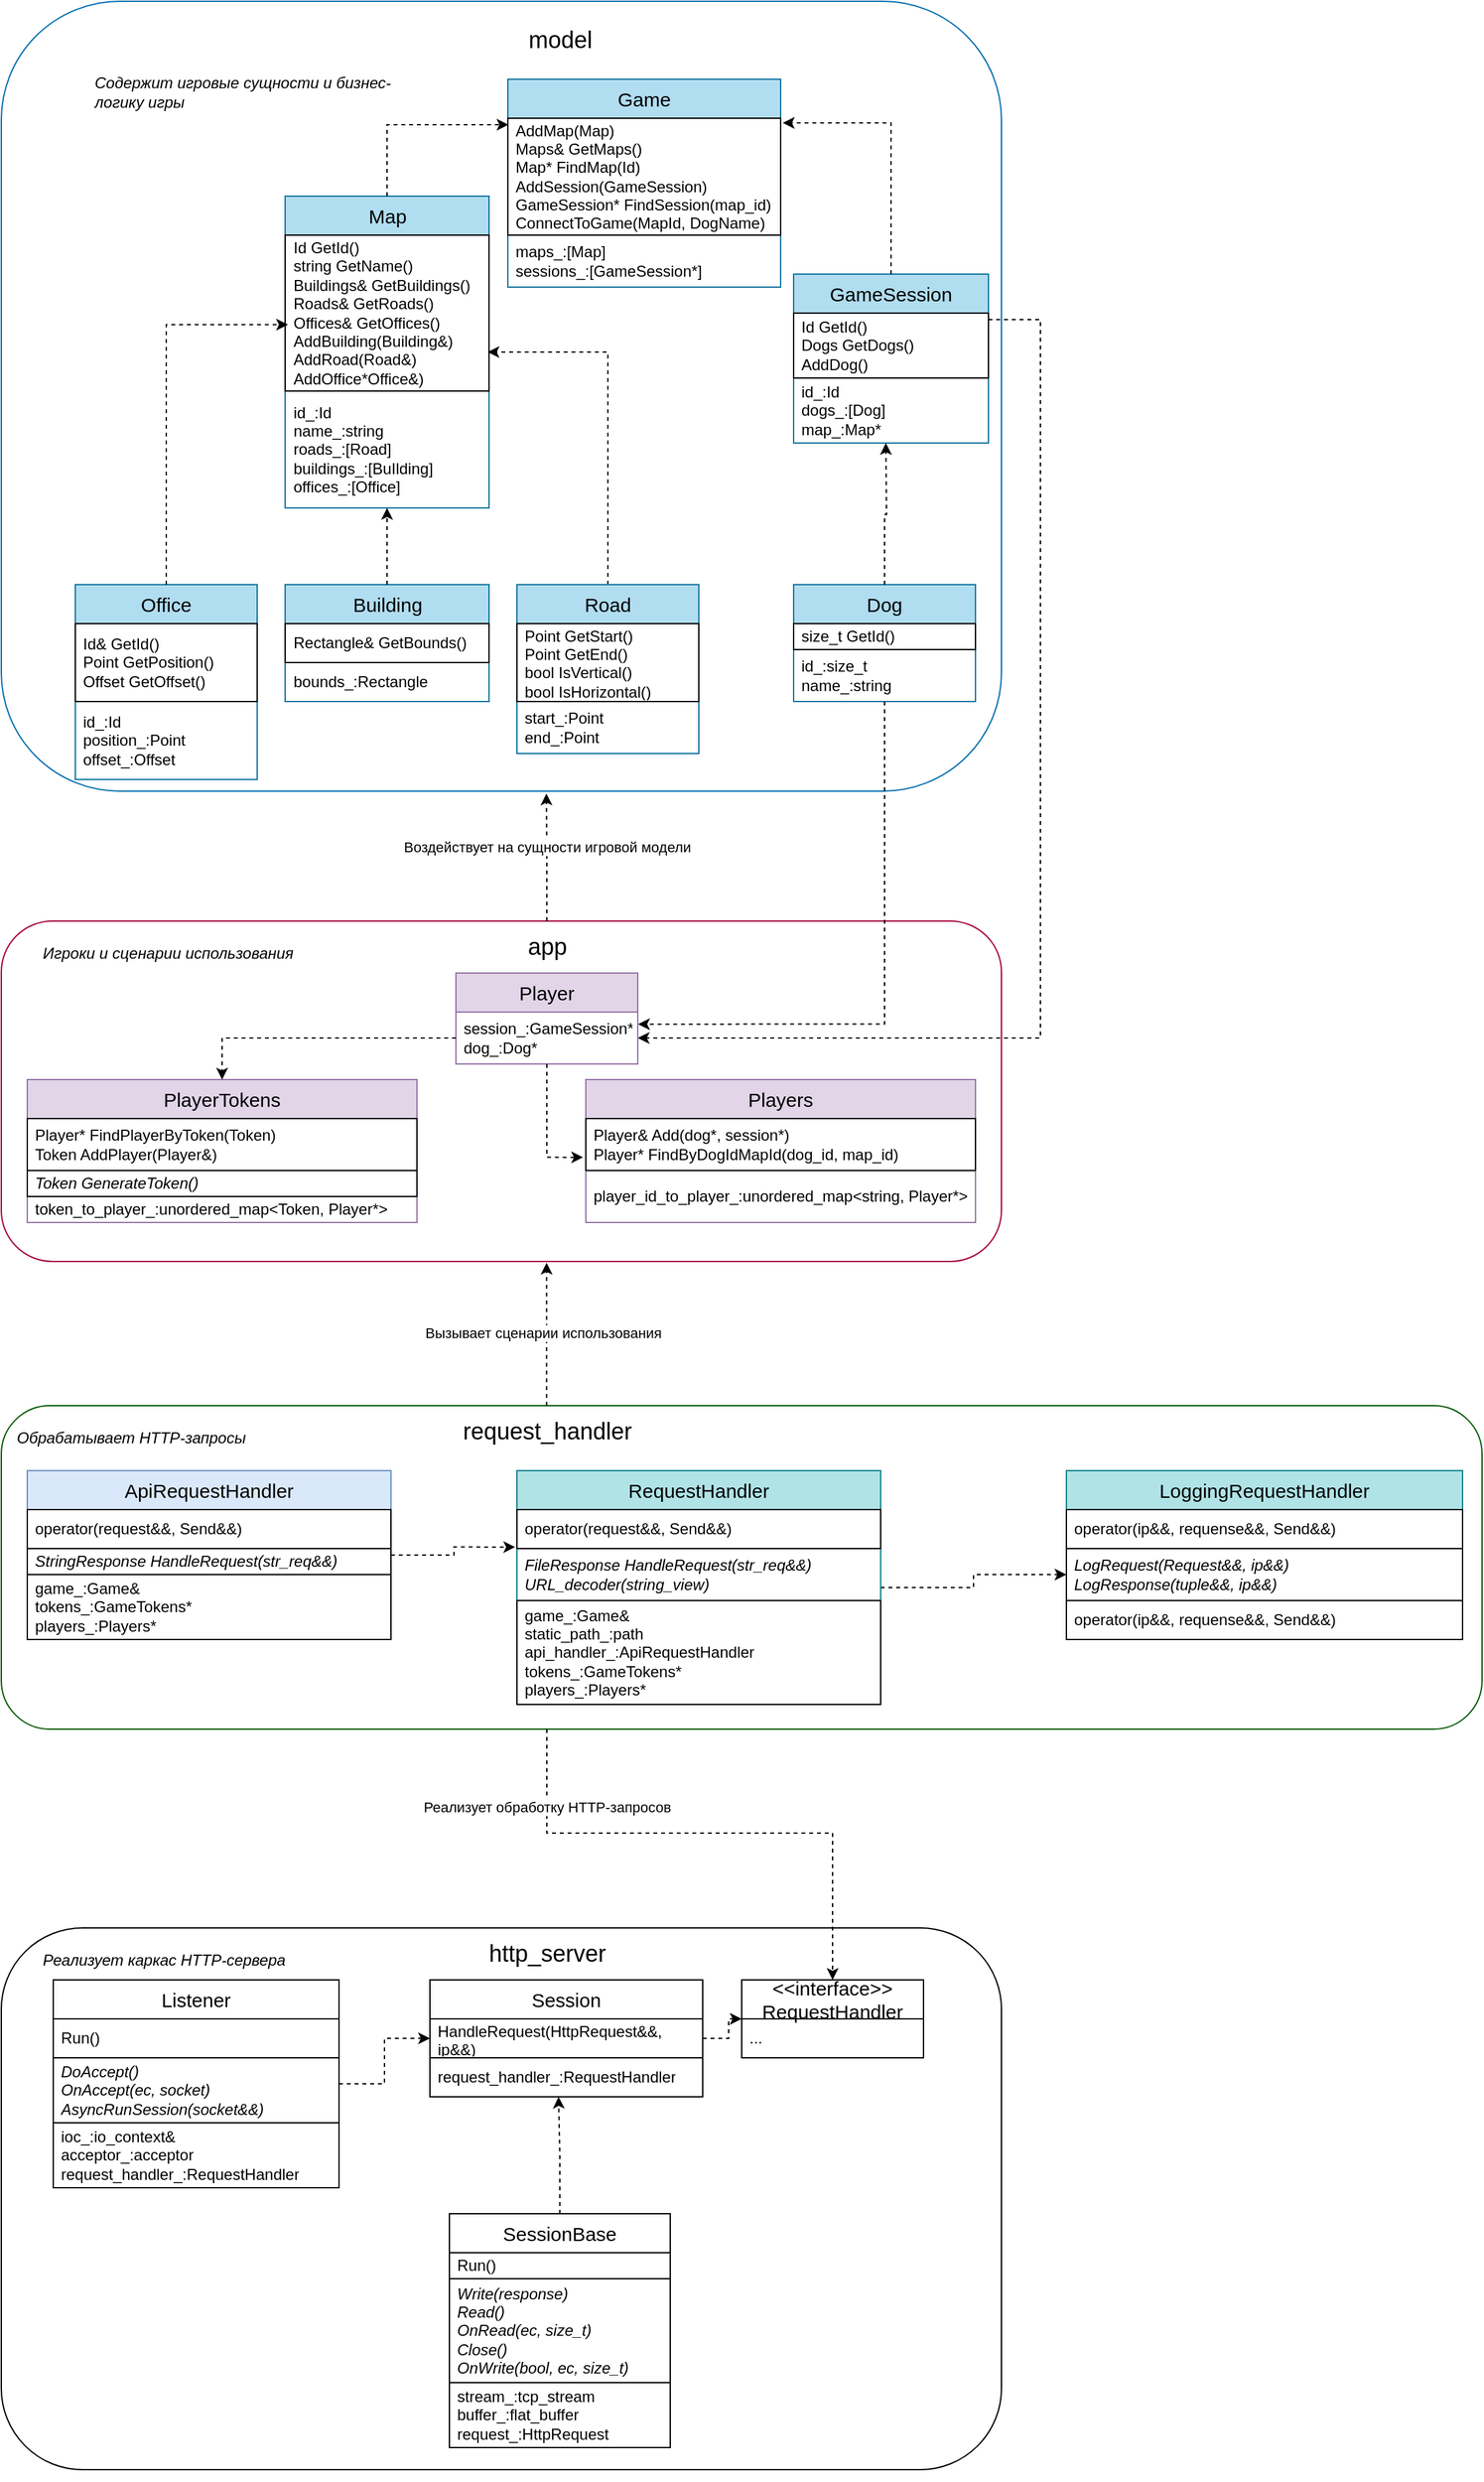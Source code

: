 <mxfile version="22.1.11" type="github">
  <diagram id="C5RBs43oDa-KdzZeNtuy" name="Page-1">
    <mxGraphModel dx="2213" dy="1899" grid="1" gridSize="10" guides="1" tooltips="1" connect="1" arrows="1" fold="1" page="1" pageScale="1" pageWidth="827" pageHeight="1169" math="0" shadow="0">
      <root>
        <mxCell id="WIyWlLk6GJQsqaUBKTNV-0" />
        <mxCell id="WIyWlLk6GJQsqaUBKTNV-1" parent="WIyWlLk6GJQsqaUBKTNV-0" />
        <mxCell id="-_XnjNIZJdmLHWLB3OJD-4" value="" style="rounded=1;whiteSpace=wrap;html=1;fillColor=none;fontColor=#ffffff;strokeColor=#A50040;" parent="WIyWlLk6GJQsqaUBKTNV-1" vertex="1">
          <mxGeometry x="-20" y="648" width="770" height="262" as="geometry" />
        </mxCell>
        <mxCell id="kK3XNEmJycX0j8ojbDVo-37" value="" style="rounded=1;whiteSpace=wrap;html=1;fillColor=none;fontColor=#ffffff;strokeColor=#006EAF;fillStyle=auto;" parent="WIyWlLk6GJQsqaUBKTNV-1" vertex="1">
          <mxGeometry x="-20" y="-60" width="770" height="608" as="geometry" />
        </mxCell>
        <mxCell id="kK3XNEmJycX0j8ojbDVo-18" value="&lt;font style=&quot;font-size: 15px;&quot;&gt;Game&lt;/font&gt;" style="swimlane;fontStyle=0;childLayout=stackLayout;horizontal=1;startSize=30;horizontalStack=0;resizeParent=1;resizeParentMax=0;resizeLast=0;collapsible=1;marginBottom=0;whiteSpace=wrap;html=1;fillColor=#b1ddf0;strokeColor=#10739e;" parent="WIyWlLk6GJQsqaUBKTNV-1" vertex="1">
          <mxGeometry x="370" width="210" height="160" as="geometry" />
        </mxCell>
        <mxCell id="kK3XNEmJycX0j8ojbDVo-19" value="AddMap(Map)&lt;br&gt;Maps&amp;amp; GetMaps()&lt;br&gt;Map* FindMap(Id)&lt;br&gt;AddSession(GameSession)&lt;br&gt;GameSession* FindSession(map_id)&lt;br&gt;ConnectToGame(MapId, DogName)" style="text;strokeColor=default;fillColor=none;align=left;verticalAlign=middle;spacingLeft=4;spacingRight=4;overflow=hidden;points=[[0,0.5],[1,0.5]];portConstraint=eastwest;rotatable=0;whiteSpace=wrap;html=1;shadow=0;" parent="kK3XNEmJycX0j8ojbDVo-18" vertex="1">
          <mxGeometry y="30" width="210" height="90" as="geometry" />
        </mxCell>
        <mxCell id="TLE_2MJ0uI7yjBn3FSsW-5" value="maps_:[Map]&lt;br&gt;&lt;span&gt;sessions_:[GameSession*]&lt;br&gt;&lt;/span&gt;" style="text;strokeColor=none;fillColor=none;align=left;verticalAlign=middle;spacingLeft=4;spacingRight=4;overflow=hidden;points=[[0,0.5],[1,0.5]];portConstraint=eastwest;rotatable=0;whiteSpace=wrap;html=1;fontStyle=0" parent="kK3XNEmJycX0j8ojbDVo-18" vertex="1">
          <mxGeometry y="120" width="210" height="40" as="geometry" />
        </mxCell>
        <mxCell id="kK3XNEmJycX0j8ojbDVo-25" value="&lt;font style=&quot;font-size: 15px;&quot;&gt;Map&lt;/font&gt;" style="swimlane;fontStyle=0;childLayout=stackLayout;horizontal=1;startSize=30;horizontalStack=0;resizeParent=1;resizeParentMax=0;resizeLast=0;collapsible=1;marginBottom=0;whiteSpace=wrap;html=1;fillColor=#b1ddf0;strokeColor=#10739e;" parent="WIyWlLk6GJQsqaUBKTNV-1" vertex="1">
          <mxGeometry x="198.5" y="90" width="157" height="240" as="geometry" />
        </mxCell>
        <mxCell id="kK3XNEmJycX0j8ojbDVo-26" value="Id GetId()&lt;br&gt;string GetName()&lt;br&gt;Buildings&amp;amp; GetBuildings()&lt;br&gt;Roads&amp;amp; GetRoads()&lt;br&gt;Offices&amp;amp; GetOffices()&lt;br&gt;AddBuilding(Building&amp;amp;)&lt;br&gt;AddRoad(Road&amp;amp;)&lt;br&gt;AddOffice*Office&amp;amp;)" style="text;strokeColor=default;fillColor=none;align=left;verticalAlign=middle;spacingLeft=4;spacingRight=4;overflow=hidden;points=[[0,0.5],[1,0.5]];portConstraint=eastwest;rotatable=0;whiteSpace=wrap;html=1;" parent="kK3XNEmJycX0j8ojbDVo-25" vertex="1">
          <mxGeometry y="30" width="157" height="120" as="geometry" />
        </mxCell>
        <mxCell id="TLE_2MJ0uI7yjBn3FSsW-6" value="id_:Id&lt;br&gt;name_:string&lt;br&gt;roads_:[Road]&lt;br&gt;buildings_:[BuIlding]&lt;br&gt;offices_:[Office]" style="text;strokeColor=none;fillColor=none;align=left;verticalAlign=middle;spacingLeft=4;spacingRight=4;overflow=hidden;points=[[0,0.5],[1,0.5]];portConstraint=eastwest;rotatable=0;whiteSpace=wrap;html=1;" parent="kK3XNEmJycX0j8ojbDVo-25" vertex="1">
          <mxGeometry y="150" width="157" height="90" as="geometry" />
        </mxCell>
        <mxCell id="zR_VMZLDNJ4zLKiuyaMJ-1" style="edgeStyle=orthogonalEdgeStyle;rounded=0;orthogonalLoop=1;jettySize=auto;html=1;dashed=1;" parent="WIyWlLk6GJQsqaUBKTNV-1" source="kK3XNEmJycX0j8ojbDVo-29" target="-_XnjNIZJdmLHWLB3OJD-3" edge="1">
          <mxGeometry relative="1" as="geometry">
            <Array as="points">
              <mxPoint x="780" y="185" />
              <mxPoint x="780" y="738" />
            </Array>
          </mxGeometry>
        </mxCell>
        <mxCell id="kK3XNEmJycX0j8ojbDVo-29" value="&lt;font style=&quot;font-size: 15px;&quot;&gt;GameSession&lt;/font&gt;" style="swimlane;fontStyle=0;childLayout=stackLayout;horizontal=1;startSize=30;horizontalStack=0;resizeParent=1;resizeParentMax=0;resizeLast=0;collapsible=1;marginBottom=0;whiteSpace=wrap;html=1;fillColor=#b1ddf0;strokeColor=#10739e;" parent="WIyWlLk6GJQsqaUBKTNV-1" vertex="1">
          <mxGeometry x="590" y="150" width="150" height="130" as="geometry" />
        </mxCell>
        <mxCell id="-d_BuJ7uQr2KmiJaSdZM-1" value="&lt;span&gt;Id GetId()&lt;br&gt;Dogs GetDogs()&lt;br&gt;AddDog()&lt;br&gt;&lt;/span&gt;" style="text;strokeColor=default;fillColor=none;align=left;verticalAlign=middle;spacingLeft=4;spacingRight=4;overflow=hidden;points=[[0,0.5],[1,0.5]];portConstraint=eastwest;rotatable=0;whiteSpace=wrap;html=1;fontStyle=0" parent="kK3XNEmJycX0j8ojbDVo-29" vertex="1">
          <mxGeometry y="30" width="150" height="50" as="geometry" />
        </mxCell>
        <mxCell id="-d_BuJ7uQr2KmiJaSdZM-6" value="&lt;span&gt;id_:Id&lt;br&gt;dogs_:[Dog]&lt;br&gt;map_:Map*&lt;/span&gt;" style="text;strokeColor=none;fillColor=none;align=left;verticalAlign=middle;spacingLeft=4;spacingRight=4;overflow=hidden;points=[[0,0.5],[1,0.5]];portConstraint=eastwest;rotatable=0;whiteSpace=wrap;html=1;fontStyle=0" parent="kK3XNEmJycX0j8ojbDVo-29" vertex="1">
          <mxGeometry y="80" width="150" height="50" as="geometry" />
        </mxCell>
        <mxCell id="kK3XNEmJycX0j8ojbDVo-35" style="edgeStyle=orthogonalEdgeStyle;rounded=0;orthogonalLoop=1;jettySize=auto;html=1;exitX=0.5;exitY=0;exitDx=0;exitDy=0;entryX=0.002;entryY=0.056;entryDx=0;entryDy=0;entryPerimeter=0;dashed=1;" parent="WIyWlLk6GJQsqaUBKTNV-1" source="kK3XNEmJycX0j8ojbDVo-25" target="kK3XNEmJycX0j8ojbDVo-19" edge="1">
          <mxGeometry relative="1" as="geometry" />
        </mxCell>
        <mxCell id="kK3XNEmJycX0j8ojbDVo-36" style="edgeStyle=orthogonalEdgeStyle;rounded=0;orthogonalLoop=1;jettySize=auto;html=1;exitX=0.5;exitY=0;exitDx=0;exitDy=0;entryX=1.008;entryY=0.04;entryDx=0;entryDy=0;entryPerimeter=0;dashed=1;" parent="WIyWlLk6GJQsqaUBKTNV-1" source="kK3XNEmJycX0j8ojbDVo-29" target="kK3XNEmJycX0j8ojbDVo-19" edge="1">
          <mxGeometry relative="1" as="geometry" />
        </mxCell>
        <mxCell id="kK3XNEmJycX0j8ojbDVo-38" value="&lt;font style=&quot;font-size: 18px;&quot;&gt;model&lt;/font&gt;" style="text;html=1;align=center;verticalAlign=middle;resizable=0;points=[];autosize=1;strokeColor=none;fillColor=none;" parent="WIyWlLk6GJQsqaUBKTNV-1" vertex="1">
          <mxGeometry x="375" y="-50" width="70" height="40" as="geometry" />
        </mxCell>
        <mxCell id="-_XnjNIZJdmLHWLB3OJD-0" style="edgeStyle=orthogonalEdgeStyle;rounded=0;orthogonalLoop=1;jettySize=auto;html=1;exitX=0.5;exitY=1;exitDx=0;exitDy=0;" parent="WIyWlLk6GJQsqaUBKTNV-1" edge="1">
          <mxGeometry relative="1" as="geometry">
            <mxPoint x="447" y="474" as="sourcePoint" />
            <mxPoint x="447" y="474" as="targetPoint" />
          </mxGeometry>
        </mxCell>
        <mxCell id="-_XnjNIZJdmLHWLB3OJD-1" value="Содержит игровые сущности и бизнес-&lt;br&gt;логику игры" style="text;html=1;align=left;verticalAlign=middle;resizable=0;points=[];autosize=1;strokeColor=none;fillColor=none;fontStyle=2" parent="WIyWlLk6GJQsqaUBKTNV-1" vertex="1">
          <mxGeometry x="50" y="-10" width="250" height="40" as="geometry" />
        </mxCell>
        <mxCell id="-_XnjNIZJdmLHWLB3OJD-2" value="&lt;span style=&quot;font-size: 15px;&quot;&gt;Player&lt;/span&gt;" style="swimlane;fontStyle=0;childLayout=stackLayout;horizontal=1;startSize=30;horizontalStack=0;resizeParent=1;resizeParentMax=0;resizeLast=0;collapsible=1;marginBottom=0;whiteSpace=wrap;html=1;fillColor=#e1d5e7;strokeColor=#9673a6;" parent="WIyWlLk6GJQsqaUBKTNV-1" vertex="1">
          <mxGeometry x="330" y="688" width="140" height="70" as="geometry">
            <mxRectangle x="330" y="460" width="80" height="30" as="alternateBounds" />
          </mxGeometry>
        </mxCell>
        <mxCell id="-_XnjNIZJdmLHWLB3OJD-3" value="session_:GameSession*&lt;br&gt;dog_:Dog*" style="text;strokeColor=none;fillColor=none;align=left;verticalAlign=middle;spacingLeft=4;spacingRight=4;overflow=hidden;points=[[0,0.5],[1,0.5]];portConstraint=eastwest;rotatable=0;whiteSpace=wrap;html=1;" parent="-_XnjNIZJdmLHWLB3OJD-2" vertex="1">
          <mxGeometry y="30" width="140" height="40" as="geometry" />
        </mxCell>
        <mxCell id="-_XnjNIZJdmLHWLB3OJD-5" style="edgeStyle=orthogonalEdgeStyle;rounded=0;orthogonalLoop=1;jettySize=auto;html=1;exitX=0.5;exitY=1;exitDx=0;exitDy=0;" parent="WIyWlLk6GJQsqaUBKTNV-1" source="-_XnjNIZJdmLHWLB3OJD-4" target="-_XnjNIZJdmLHWLB3OJD-4" edge="1">
          <mxGeometry relative="1" as="geometry" />
        </mxCell>
        <mxCell id="-_XnjNIZJdmLHWLB3OJD-9" style="edgeStyle=orthogonalEdgeStyle;rounded=0;orthogonalLoop=1;jettySize=auto;html=1;entryX=0.545;entryY=1.003;entryDx=0;entryDy=0;dashed=1;entryPerimeter=0;" parent="WIyWlLk6GJQsqaUBKTNV-1" source="-_XnjNIZJdmLHWLB3OJD-7" target="kK3XNEmJycX0j8ojbDVo-37" edge="1">
          <mxGeometry relative="1" as="geometry">
            <mxPoint x="400" y="568" as="targetPoint" />
          </mxGeometry>
        </mxCell>
        <mxCell id="-_XnjNIZJdmLHWLB3OJD-10" value="Воздействует на сущности игровой модели" style="edgeLabel;html=1;align=center;verticalAlign=middle;resizable=0;points=[];" parent="-_XnjNIZJdmLHWLB3OJD-9" vertex="1" connectable="0">
          <mxGeometry x="0.167" y="3" relative="1" as="geometry">
            <mxPoint x="3" as="offset" />
          </mxGeometry>
        </mxCell>
        <mxCell id="-_XnjNIZJdmLHWLB3OJD-7" value="&lt;font style=&quot;font-size: 18px;&quot;&gt;app&lt;/font&gt;" style="text;html=1;align=center;verticalAlign=middle;resizable=0;points=[];autosize=1;strokeColor=none;fillColor=none;" parent="WIyWlLk6GJQsqaUBKTNV-1" vertex="1">
          <mxGeometry x="375" y="648" width="50" height="40" as="geometry" />
        </mxCell>
        <mxCell id="-_XnjNIZJdmLHWLB3OJD-8" value="Игроки и сценарии использования" style="text;html=1;align=left;verticalAlign=middle;resizable=0;points=[];autosize=1;strokeColor=none;fillColor=none;fontStyle=2" parent="WIyWlLk6GJQsqaUBKTNV-1" vertex="1">
          <mxGeometry x="10" y="658" width="220" height="30" as="geometry" />
        </mxCell>
        <mxCell id="-_XnjNIZJdmLHWLB3OJD-13" value="" style="rounded=1;whiteSpace=wrap;html=1;fillColor=none;fontColor=#ffffff;strokeColor=#005700;" parent="WIyWlLk6GJQsqaUBKTNV-1" vertex="1">
          <mxGeometry x="-20" y="1021" width="1140" height="249" as="geometry" />
        </mxCell>
        <mxCell id="-_XnjNIZJdmLHWLB3OJD-38" style="edgeStyle=orthogonalEdgeStyle;rounded=0;orthogonalLoop=1;jettySize=auto;html=1;dashed=1;entryX=0.5;entryY=0;entryDx=0;entryDy=0;" parent="WIyWlLk6GJQsqaUBKTNV-1" target="-_XnjNIZJdmLHWLB3OJD-29" edge="1">
          <mxGeometry relative="1" as="geometry">
            <Array as="points">
              <mxPoint x="400" y="1350" />
              <mxPoint x="620" y="1350" />
            </Array>
            <mxPoint x="400" y="1270" as="sourcePoint" />
          </mxGeometry>
        </mxCell>
        <mxCell id="-_XnjNIZJdmLHWLB3OJD-39" value="Реализует обработку HTTP-запросов" style="edgeLabel;html=1;align=center;verticalAlign=middle;resizable=0;points=[];" parent="-_XnjNIZJdmLHWLB3OJD-38" vertex="1" connectable="0">
          <mxGeometry x="-0.831" y="-1" relative="1" as="geometry">
            <mxPoint x="1" y="25" as="offset" />
          </mxGeometry>
        </mxCell>
        <mxCell id="zR_VMZLDNJ4zLKiuyaMJ-18" style="edgeStyle=orthogonalEdgeStyle;rounded=0;orthogonalLoop=1;jettySize=auto;html=1;entryX=0;entryY=0.5;entryDx=0;entryDy=0;dashed=1;" parent="WIyWlLk6GJQsqaUBKTNV-1" source="-_XnjNIZJdmLHWLB3OJD-14" target="TLE_2MJ0uI7yjBn3FSsW-22" edge="1">
          <mxGeometry relative="1" as="geometry" />
        </mxCell>
        <mxCell id="-_XnjNIZJdmLHWLB3OJD-14" value="&lt;span style=&quot;font-size: 15px;&quot;&gt;RequestHandler&lt;/span&gt;" style="swimlane;fontStyle=0;childLayout=stackLayout;horizontal=1;startSize=30;horizontalStack=0;resizeParent=1;resizeParentMax=0;resizeLast=0;collapsible=1;marginBottom=0;whiteSpace=wrap;html=1;fillColor=#b0e3e6;strokeColor=#0e8088;" parent="WIyWlLk6GJQsqaUBKTNV-1" vertex="1">
          <mxGeometry x="377" y="1071" width="280" height="180" as="geometry">
            <mxRectangle x="330" y="460" width="80" height="30" as="alternateBounds" />
          </mxGeometry>
        </mxCell>
        <mxCell id="-_XnjNIZJdmLHWLB3OJD-15" value="operator(request&amp;amp;&amp;amp;, Send&amp;amp;&amp;amp;)" style="text;strokeColor=default;fillColor=none;align=left;verticalAlign=middle;spacingLeft=4;spacingRight=4;overflow=hidden;points=[[0,0.5],[1,0.5]];portConstraint=eastwest;rotatable=0;whiteSpace=wrap;html=1;" parent="-_XnjNIZJdmLHWLB3OJD-14" vertex="1">
          <mxGeometry y="30" width="280" height="30" as="geometry" />
        </mxCell>
        <mxCell id="TLE_2MJ0uI7yjBn3FSsW-11" value="&lt;i style=&quot;border-color: var(--border-color);&quot;&gt;FileResponse HandleRequest(str_req&amp;amp;&amp;amp;)&lt;br style=&quot;border-color: var(--border-color);&quot;&gt;URL_decoder(string_view)&lt;/i&gt;" style="text;strokeColor=none;fillColor=none;align=left;verticalAlign=middle;spacingLeft=4;spacingRight=4;overflow=hidden;points=[[0,0.5],[1,0.5]];portConstraint=eastwest;rotatable=0;whiteSpace=wrap;html=1;" parent="-_XnjNIZJdmLHWLB3OJD-14" vertex="1">
          <mxGeometry y="60" width="280" height="40" as="geometry" />
        </mxCell>
        <mxCell id="TLE_2MJ0uI7yjBn3FSsW-12" value="game_:Game&amp;amp;&lt;br style=&quot;border-color: var(--border-color);&quot;&gt;static_path_:path&lt;br&gt;api_handler_:ApiRequestHandler&lt;br&gt;tokens_:GameTokens*&lt;br style=&quot;border-color: var(--border-color);&quot;&gt;players_:Players*" style="text;strokeColor=default;fillColor=none;align=left;verticalAlign=middle;spacingLeft=4;spacingRight=4;overflow=hidden;points=[[0,0.5],[1,0.5]];portConstraint=eastwest;rotatable=0;whiteSpace=wrap;html=1;" parent="-_XnjNIZJdmLHWLB3OJD-14" vertex="1">
          <mxGeometry y="100" width="280" height="80" as="geometry" />
        </mxCell>
        <mxCell id="-_XnjNIZJdmLHWLB3OJD-16" style="edgeStyle=orthogonalEdgeStyle;rounded=0;orthogonalLoop=1;jettySize=auto;html=1;exitX=0.5;exitY=1;exitDx=0;exitDy=0;" parent="WIyWlLk6GJQsqaUBKTNV-1" edge="1">
          <mxGeometry relative="1" as="geometry">
            <mxPoint x="400" y="1323" as="sourcePoint" />
            <mxPoint x="400" y="1323" as="targetPoint" />
          </mxGeometry>
        </mxCell>
        <mxCell id="-_XnjNIZJdmLHWLB3OJD-19" style="edgeStyle=orthogonalEdgeStyle;rounded=0;orthogonalLoop=1;jettySize=auto;html=1;entryX=0.5;entryY=1;entryDx=0;entryDy=0;dashed=1;" parent="WIyWlLk6GJQsqaUBKTNV-1" edge="1">
          <mxGeometry relative="1" as="geometry">
            <mxPoint x="399.82" y="1021" as="sourcePoint" />
            <mxPoint x="399.82" y="911" as="targetPoint" />
            <Array as="points">
              <mxPoint x="399.82" y="993" />
              <mxPoint x="399.82" y="993" />
            </Array>
          </mxGeometry>
        </mxCell>
        <mxCell id="-_XnjNIZJdmLHWLB3OJD-20" value="Вызывает сценарии использования" style="edgeLabel;html=1;align=center;verticalAlign=middle;resizable=0;points=[];" parent="-_XnjNIZJdmLHWLB3OJD-19" vertex="1" connectable="0">
          <mxGeometry x="0.015" y="3" relative="1" as="geometry">
            <mxPoint as="offset" />
          </mxGeometry>
        </mxCell>
        <mxCell id="-_XnjNIZJdmLHWLB3OJD-17" value="&lt;span style=&quot;font-size: 18px;&quot;&gt;request_handler&lt;/span&gt;" style="text;html=1;align=center;verticalAlign=middle;resizable=0;points=[];autosize=1;strokeColor=none;fillColor=none;" parent="WIyWlLk6GJQsqaUBKTNV-1" vertex="1">
          <mxGeometry x="325" y="1021" width="150" height="40" as="geometry" />
        </mxCell>
        <mxCell id="-_XnjNIZJdmLHWLB3OJD-18" value="Обрабатывает HTTP-запросы" style="text;html=1;align=left;verticalAlign=middle;resizable=0;points=[];autosize=1;strokeColor=none;fillColor=none;fontStyle=2" parent="WIyWlLk6GJQsqaUBKTNV-1" vertex="1">
          <mxGeometry x="-10" y="1031" width="200" height="30" as="geometry" />
        </mxCell>
        <mxCell id="-_XnjNIZJdmLHWLB3OJD-21" value="" style="rounded=1;whiteSpace=wrap;html=1;gradientColor=default;fillColor=none;" parent="WIyWlLk6GJQsqaUBKTNV-1" vertex="1">
          <mxGeometry x="-20" y="1423" width="770" height="417" as="geometry" />
        </mxCell>
        <mxCell id="-_XnjNIZJdmLHWLB3OJD-36" style="edgeStyle=orthogonalEdgeStyle;rounded=0;orthogonalLoop=1;jettySize=auto;html=1;entryX=0;entryY=0.5;entryDx=0;entryDy=0;dashed=1;" parent="WIyWlLk6GJQsqaUBKTNV-1" source="-_XnjNIZJdmLHWLB3OJD-22" target="-_XnjNIZJdmLHWLB3OJD-29" edge="1">
          <mxGeometry relative="1" as="geometry" />
        </mxCell>
        <mxCell id="-_XnjNIZJdmLHWLB3OJD-22" value="&lt;span style=&quot;font-size: 15px;&quot;&gt;Session&lt;/span&gt;" style="swimlane;fontStyle=0;childLayout=stackLayout;horizontal=1;startSize=30;horizontalStack=0;resizeParent=1;resizeParentMax=0;resizeLast=0;collapsible=1;marginBottom=0;whiteSpace=wrap;html=1;" parent="WIyWlLk6GJQsqaUBKTNV-1" vertex="1">
          <mxGeometry x="310" y="1463" width="210" height="90" as="geometry">
            <mxRectangle x="330" y="460" width="80" height="30" as="alternateBounds" />
          </mxGeometry>
        </mxCell>
        <mxCell id="-_XnjNIZJdmLHWLB3OJD-23" value="HandleRequest(HttpRequest&amp;amp;&amp;amp;, ip&amp;amp;&amp;amp;)" style="text;strokeColor=default;fillColor=none;align=left;verticalAlign=middle;spacingLeft=4;spacingRight=4;overflow=hidden;points=[[0,0.5],[1,0.5]];portConstraint=eastwest;rotatable=0;whiteSpace=wrap;html=1;" parent="-_XnjNIZJdmLHWLB3OJD-22" vertex="1">
          <mxGeometry y="30" width="210" height="30" as="geometry" />
        </mxCell>
        <mxCell id="uiAO951HqReDPM408ryO-12" value="request_handler_:RequestHandler" style="text;strokeColor=none;fillColor=none;align=left;verticalAlign=middle;spacingLeft=4;spacingRight=4;overflow=hidden;points=[[0,0.5],[1,0.5]];portConstraint=eastwest;rotatable=0;whiteSpace=wrap;html=1;" parent="-_XnjNIZJdmLHWLB3OJD-22" vertex="1">
          <mxGeometry y="60" width="210" height="30" as="geometry" />
        </mxCell>
        <mxCell id="-_XnjNIZJdmLHWLB3OJD-24" style="edgeStyle=orthogonalEdgeStyle;rounded=0;orthogonalLoop=1;jettySize=auto;html=1;exitX=0.5;exitY=1;exitDx=0;exitDy=0;" parent="WIyWlLk6GJQsqaUBKTNV-1" source="-_XnjNIZJdmLHWLB3OJD-21" target="-_XnjNIZJdmLHWLB3OJD-21" edge="1">
          <mxGeometry relative="1" as="geometry" />
        </mxCell>
        <mxCell id="-_XnjNIZJdmLHWLB3OJD-25" value="&lt;span style=&quot;font-size: 18px;&quot;&gt;http_server&lt;/span&gt;" style="text;html=1;align=center;verticalAlign=middle;resizable=0;points=[];autosize=1;strokeColor=none;fillColor=none;" parent="WIyWlLk6GJQsqaUBKTNV-1" vertex="1">
          <mxGeometry x="345" y="1423" width="110" height="40" as="geometry" />
        </mxCell>
        <mxCell id="-_XnjNIZJdmLHWLB3OJD-26" value="Реализует каркас HTTP-сервера" style="text;html=1;align=left;verticalAlign=middle;resizable=0;points=[];autosize=1;strokeColor=none;fillColor=none;fontStyle=2" parent="WIyWlLk6GJQsqaUBKTNV-1" vertex="1">
          <mxGeometry x="10" y="1433" width="210" height="30" as="geometry" />
        </mxCell>
        <mxCell id="-_XnjNIZJdmLHWLB3OJD-32" style="edgeStyle=orthogonalEdgeStyle;rounded=0;orthogonalLoop=1;jettySize=auto;html=1;entryX=0;entryY=0.5;entryDx=0;entryDy=0;dashed=1;" parent="WIyWlLk6GJQsqaUBKTNV-1" source="-_XnjNIZJdmLHWLB3OJD-27" target="-_XnjNIZJdmLHWLB3OJD-22" edge="1">
          <mxGeometry relative="1" as="geometry" />
        </mxCell>
        <mxCell id="-_XnjNIZJdmLHWLB3OJD-27" value="&lt;span style=&quot;font-size: 15px;&quot;&gt;Listener&lt;/span&gt;" style="swimlane;fontStyle=0;childLayout=stackLayout;horizontal=1;startSize=30;horizontalStack=0;resizeParent=1;resizeParentMax=0;resizeLast=0;collapsible=1;marginBottom=0;whiteSpace=wrap;html=1;" parent="WIyWlLk6GJQsqaUBKTNV-1" vertex="1">
          <mxGeometry x="20" y="1463" width="220" height="160" as="geometry">
            <mxRectangle x="330" y="460" width="80" height="30" as="alternateBounds" />
          </mxGeometry>
        </mxCell>
        <mxCell id="-_XnjNIZJdmLHWLB3OJD-28" value="Run()" style="text;strokeColor=default;fillColor=none;align=left;verticalAlign=middle;spacingLeft=4;spacingRight=4;overflow=hidden;points=[[0,0.5],[1,0.5]];portConstraint=eastwest;rotatable=0;whiteSpace=wrap;html=1;" parent="-_XnjNIZJdmLHWLB3OJD-27" vertex="1">
          <mxGeometry y="30" width="220" height="30" as="geometry" />
        </mxCell>
        <mxCell id="uiAO951HqReDPM408ryO-2" value="DoAccept()&lt;br&gt;OnAccept(ec, socket)&lt;br&gt;AsyncRunSession(socket&amp;amp;&amp;amp;)" style="text;strokeColor=default;fillColor=none;align=left;verticalAlign=middle;spacingLeft=4;spacingRight=4;overflow=hidden;points=[[0,0.5],[1,0.5]];portConstraint=eastwest;rotatable=0;whiteSpace=wrap;html=1;fontStyle=2" parent="-_XnjNIZJdmLHWLB3OJD-27" vertex="1">
          <mxGeometry y="60" width="220" height="50" as="geometry" />
        </mxCell>
        <mxCell id="uiAO951HqReDPM408ryO-6" value="ioc_:io_context&amp;amp;&lt;br&gt;acceptor_:acceptor&lt;br&gt;request_handler_:RequestHandler" style="text;strokeColor=none;fillColor=none;align=left;verticalAlign=middle;spacingLeft=4;spacingRight=4;overflow=hidden;points=[[0,0.5],[1,0.5]];portConstraint=eastwest;rotatable=0;whiteSpace=wrap;html=1;" parent="-_XnjNIZJdmLHWLB3OJD-27" vertex="1">
          <mxGeometry y="110" width="220" height="50" as="geometry" />
        </mxCell>
        <mxCell id="-_XnjNIZJdmLHWLB3OJD-29" value="&lt;span style=&quot;font-size: 15px;&quot;&gt;&amp;lt;&amp;lt;interface&amp;gt;&amp;gt;&lt;br&gt;RequestHandler&lt;br&gt;&lt;/span&gt;" style="swimlane;fontStyle=0;childLayout=stackLayout;horizontal=1;startSize=30;horizontalStack=0;resizeParent=1;resizeParentMax=0;resizeLast=0;collapsible=1;marginBottom=0;whiteSpace=wrap;html=1;" parent="WIyWlLk6GJQsqaUBKTNV-1" vertex="1">
          <mxGeometry x="550" y="1463" width="140" height="60" as="geometry">
            <mxRectangle x="330" y="460" width="80" height="30" as="alternateBounds" />
          </mxGeometry>
        </mxCell>
        <mxCell id="-_XnjNIZJdmLHWLB3OJD-30" value="..." style="text;strokeColor=none;fillColor=none;align=left;verticalAlign=middle;spacingLeft=4;spacingRight=4;overflow=hidden;points=[[0,0.5],[1,0.5]];portConstraint=eastwest;rotatable=0;whiteSpace=wrap;html=1;" parent="-_XnjNIZJdmLHWLB3OJD-29" vertex="1">
          <mxGeometry y="30" width="140" height="30" as="geometry" />
        </mxCell>
        <mxCell id="-_XnjNIZJdmLHWLB3OJD-40" value="&lt;font style=&quot;font-size: 15px;&quot;&gt;Office&lt;/font&gt;" style="swimlane;fontStyle=0;childLayout=stackLayout;horizontal=1;startSize=30;horizontalStack=0;resizeParent=1;resizeParentMax=0;resizeLast=0;collapsible=1;marginBottom=0;whiteSpace=wrap;html=1;fillColor=#b1ddf0;strokeColor=#10739e;" parent="WIyWlLk6GJQsqaUBKTNV-1" vertex="1">
          <mxGeometry x="37" y="389" width="140" height="150" as="geometry" />
        </mxCell>
        <mxCell id="-_XnjNIZJdmLHWLB3OJD-41" value="Id&amp;amp; GetId()&lt;br&gt;Point GetPosition()&lt;br&gt;Offset GetOffset()" style="text;strokeColor=default;fillColor=none;align=left;verticalAlign=middle;spacingLeft=4;spacingRight=4;overflow=hidden;points=[[0,0.5],[1,0.5]];portConstraint=eastwest;rotatable=0;whiteSpace=wrap;html=1;" parent="-_XnjNIZJdmLHWLB3OJD-40" vertex="1">
          <mxGeometry y="30" width="140" height="60" as="geometry" />
        </mxCell>
        <mxCell id="TLE_2MJ0uI7yjBn3FSsW-8" value="id_:Id&lt;br&gt;position_:Point&lt;br&gt;offset_:Offset" style="text;strokeColor=none;fillColor=none;align=left;verticalAlign=middle;spacingLeft=4;spacingRight=4;overflow=hidden;points=[[0,0.5],[1,0.5]];portConstraint=eastwest;rotatable=0;whiteSpace=wrap;html=1;" parent="-_XnjNIZJdmLHWLB3OJD-40" vertex="1">
          <mxGeometry y="90" width="140" height="60" as="geometry" />
        </mxCell>
        <mxCell id="-_XnjNIZJdmLHWLB3OJD-43" value="&lt;font style=&quot;font-size: 15px;&quot;&gt;Building&lt;/font&gt;" style="swimlane;fontStyle=0;childLayout=stackLayout;horizontal=1;startSize=30;horizontalStack=0;resizeParent=1;resizeParentMax=0;resizeLast=0;collapsible=1;marginBottom=0;whiteSpace=wrap;html=1;fillColor=#b1ddf0;strokeColor=#10739e;" parent="WIyWlLk6GJQsqaUBKTNV-1" vertex="1">
          <mxGeometry x="198.5" y="389" width="157" height="90" as="geometry" />
        </mxCell>
        <mxCell id="-_XnjNIZJdmLHWLB3OJD-44" value="Rectangle&amp;amp; GetBounds()" style="text;strokeColor=default;fillColor=none;align=left;verticalAlign=middle;spacingLeft=4;spacingRight=4;overflow=hidden;points=[[0,0.5],[1,0.5]];portConstraint=eastwest;rotatable=0;whiteSpace=wrap;html=1;" parent="-_XnjNIZJdmLHWLB3OJD-43" vertex="1">
          <mxGeometry y="30" width="157" height="30" as="geometry" />
        </mxCell>
        <mxCell id="TLE_2MJ0uI7yjBn3FSsW-10" value="bounds_:Rectangle" style="text;strokeColor=none;fillColor=none;align=left;verticalAlign=middle;spacingLeft=4;spacingRight=4;overflow=hidden;points=[[0,0.5],[1,0.5]];portConstraint=eastwest;rotatable=0;whiteSpace=wrap;html=1;" parent="-_XnjNIZJdmLHWLB3OJD-43" vertex="1">
          <mxGeometry y="60" width="157" height="30" as="geometry" />
        </mxCell>
        <mxCell id="-_XnjNIZJdmLHWLB3OJD-49" style="edgeStyle=orthogonalEdgeStyle;rounded=0;orthogonalLoop=1;jettySize=auto;html=1;entryX=0.993;entryY=0.744;entryDx=0;entryDy=0;dashed=1;entryPerimeter=0;" parent="WIyWlLk6GJQsqaUBKTNV-1" source="-_XnjNIZJdmLHWLB3OJD-45" target="kK3XNEmJycX0j8ojbDVo-26" edge="1">
          <mxGeometry relative="1" as="geometry">
            <Array as="points">
              <mxPoint x="447" y="210" />
              <mxPoint x="354" y="210" />
            </Array>
          </mxGeometry>
        </mxCell>
        <mxCell id="-_XnjNIZJdmLHWLB3OJD-45" value="&lt;font style=&quot;font-size: 15px;&quot;&gt;Road&lt;/font&gt;" style="swimlane;fontStyle=0;childLayout=stackLayout;horizontal=1;startSize=30;horizontalStack=0;resizeParent=1;resizeParentMax=0;resizeLast=0;collapsible=1;marginBottom=0;whiteSpace=wrap;html=1;fillColor=#b1ddf0;strokeColor=#10739e;" parent="WIyWlLk6GJQsqaUBKTNV-1" vertex="1">
          <mxGeometry x="377" y="389" width="140" height="130" as="geometry" />
        </mxCell>
        <mxCell id="-_XnjNIZJdmLHWLB3OJD-46" value="Point GetStart()&lt;br&gt;Point GetEnd()&lt;br&gt;bool IsVertical()&lt;br&gt;bool IsHorizontal()" style="text;strokeColor=default;fillColor=none;align=left;verticalAlign=middle;spacingLeft=4;spacingRight=4;overflow=hidden;points=[[0,0.5],[1,0.5]];portConstraint=eastwest;rotatable=0;whiteSpace=wrap;html=1;" parent="-_XnjNIZJdmLHWLB3OJD-45" vertex="1">
          <mxGeometry y="30" width="140" height="60" as="geometry" />
        </mxCell>
        <mxCell id="TLE_2MJ0uI7yjBn3FSsW-9" value="start_:Point&lt;br&gt;end_:Point" style="text;strokeColor=none;fillColor=none;align=left;verticalAlign=middle;spacingLeft=4;spacingRight=4;overflow=hidden;points=[[0,0.5],[1,0.5]];portConstraint=eastwest;rotatable=0;whiteSpace=wrap;html=1;" parent="-_XnjNIZJdmLHWLB3OJD-45" vertex="1">
          <mxGeometry y="90" width="140" height="40" as="geometry" />
        </mxCell>
        <mxCell id="-_XnjNIZJdmLHWLB3OJD-47" style="edgeStyle=orthogonalEdgeStyle;rounded=0;orthogonalLoop=1;jettySize=auto;html=1;entryX=0.014;entryY=0.574;entryDx=0;entryDy=0;entryPerimeter=0;dashed=1;" parent="WIyWlLk6GJQsqaUBKTNV-1" source="-_XnjNIZJdmLHWLB3OJD-40" target="kK3XNEmJycX0j8ojbDVo-26" edge="1">
          <mxGeometry relative="1" as="geometry" />
        </mxCell>
        <mxCell id="-_XnjNIZJdmLHWLB3OJD-48" style="edgeStyle=orthogonalEdgeStyle;rounded=0;orthogonalLoop=1;jettySize=auto;html=1;exitX=0.5;exitY=0;exitDx=0;exitDy=0;entryX=0.5;entryY=1;entryDx=0;entryDy=0;dashed=1;" parent="WIyWlLk6GJQsqaUBKTNV-1" source="-_XnjNIZJdmLHWLB3OJD-43" target="kK3XNEmJycX0j8ojbDVo-25" edge="1">
          <mxGeometry relative="1" as="geometry">
            <mxPoint x="276" y="340" as="targetPoint" />
          </mxGeometry>
        </mxCell>
        <mxCell id="TLE_2MJ0uI7yjBn3FSsW-0" value="&lt;font style=&quot;font-size: 15px;&quot;&gt;Dog&lt;/font&gt;" style="swimlane;fontStyle=0;childLayout=stackLayout;horizontal=1;startSize=30;horizontalStack=0;resizeParent=1;resizeParentMax=0;resizeLast=0;collapsible=1;marginBottom=0;whiteSpace=wrap;html=1;fillColor=#b1ddf0;strokeColor=#10739e;" parent="WIyWlLk6GJQsqaUBKTNV-1" vertex="1">
          <mxGeometry x="590" y="389" width="140" height="90" as="geometry" />
        </mxCell>
        <mxCell id="TLE_2MJ0uI7yjBn3FSsW-1" value="size_t GetId()" style="text;strokeColor=default;fillColor=none;align=left;verticalAlign=middle;spacingLeft=4;spacingRight=4;overflow=hidden;points=[[0,0.5],[1,0.5]];portConstraint=eastwest;rotatable=0;whiteSpace=wrap;html=1;" parent="TLE_2MJ0uI7yjBn3FSsW-0" vertex="1">
          <mxGeometry y="30" width="140" height="20" as="geometry" />
        </mxCell>
        <mxCell id="-d_BuJ7uQr2KmiJaSdZM-5" value="id_:size_t&lt;br&gt;name_:string" style="text;strokeColor=none;fillColor=none;align=left;verticalAlign=middle;spacingLeft=4;spacingRight=4;overflow=hidden;points=[[0,0.5],[1,0.5]];portConstraint=eastwest;rotatable=0;whiteSpace=wrap;html=1;" parent="TLE_2MJ0uI7yjBn3FSsW-0" vertex="1">
          <mxGeometry y="50" width="140" height="40" as="geometry" />
        </mxCell>
        <mxCell id="TLE_2MJ0uI7yjBn3FSsW-18" value="&lt;span style=&quot;font-size: 15px;&quot;&gt;LoggingRequestHandler&lt;/span&gt;" style="swimlane;fontStyle=0;childLayout=stackLayout;horizontal=1;startSize=30;horizontalStack=0;resizeParent=1;resizeParentMax=0;resizeLast=0;collapsible=1;marginBottom=0;whiteSpace=wrap;html=1;fillColor=#b0e3e6;strokeColor=#0e8088;" parent="WIyWlLk6GJQsqaUBKTNV-1" vertex="1">
          <mxGeometry x="800" y="1071" width="305" height="130" as="geometry">
            <mxRectangle x="330" y="460" width="80" height="30" as="alternateBounds" />
          </mxGeometry>
        </mxCell>
        <mxCell id="TLE_2MJ0uI7yjBn3FSsW-21" value="operator(ip&amp;amp;&amp;amp;, requense&amp;amp;&amp;amp;, Send&amp;amp;&amp;amp;)" style="text;strokeColor=default;fillColor=none;align=left;verticalAlign=middle;spacingLeft=4;spacingRight=4;overflow=hidden;points=[[0,0.5],[1,0.5]];portConstraint=eastwest;rotatable=0;whiteSpace=wrap;html=1;" parent="TLE_2MJ0uI7yjBn3FSsW-18" vertex="1">
          <mxGeometry y="30" width="305" height="30" as="geometry" />
        </mxCell>
        <mxCell id="TLE_2MJ0uI7yjBn3FSsW-22" value="LogRequest(Request&amp;amp;&amp;amp;, ip&amp;amp;&amp;amp;)&lt;br&gt;LogResponse(tuple&amp;amp;&amp;amp;, ip&amp;amp;&amp;amp;)" style="text;strokeColor=default;fillColor=none;align=left;verticalAlign=middle;spacingLeft=4;spacingRight=4;overflow=hidden;points=[[0,0.5],[1,0.5]];portConstraint=eastwest;rotatable=0;whiteSpace=wrap;html=1;fontStyle=2" parent="TLE_2MJ0uI7yjBn3FSsW-18" vertex="1">
          <mxGeometry y="60" width="305" height="40" as="geometry" />
        </mxCell>
        <mxCell id="TLE_2MJ0uI7yjBn3FSsW-23" value="operator(ip&amp;amp;&amp;amp;, requense&amp;amp;&amp;amp;, Send&amp;amp;&amp;amp;)" style="text;strokeColor=default;fillColor=none;align=left;verticalAlign=middle;spacingLeft=4;spacingRight=4;overflow=hidden;points=[[0,0.5],[1,0.5]];portConstraint=eastwest;rotatable=0;whiteSpace=wrap;html=1;" parent="TLE_2MJ0uI7yjBn3FSsW-18" vertex="1">
          <mxGeometry y="100" width="305" height="30" as="geometry" />
        </mxCell>
        <mxCell id="uiAO951HqReDPM408ryO-7" value="&lt;span style=&quot;font-size: 15px;&quot;&gt;SessionBase&lt;/span&gt;" style="swimlane;fontStyle=0;childLayout=stackLayout;horizontal=1;startSize=30;horizontalStack=0;resizeParent=1;resizeParentMax=0;resizeLast=0;collapsible=1;marginBottom=0;whiteSpace=wrap;html=1;" parent="WIyWlLk6GJQsqaUBKTNV-1" vertex="1">
          <mxGeometry x="325" y="1643" width="170" height="180" as="geometry">
            <mxRectangle x="330" y="460" width="80" height="30" as="alternateBounds" />
          </mxGeometry>
        </mxCell>
        <mxCell id="uiAO951HqReDPM408ryO-8" value="Run()" style="text;strokeColor=default;fillColor=none;align=left;verticalAlign=middle;spacingLeft=4;spacingRight=4;overflow=hidden;points=[[0,0.5],[1,0.5]];portConstraint=eastwest;rotatable=0;whiteSpace=wrap;html=1;" parent="uiAO951HqReDPM408ryO-7" vertex="1">
          <mxGeometry y="30" width="170" height="20" as="geometry" />
        </mxCell>
        <mxCell id="uiAO951HqReDPM408ryO-10" value="Write(response)&lt;br&gt;Read()&lt;br&gt;OnRead(ec, size_t)&lt;br&gt;Close()&lt;br&gt;OnWrite(bool, ec, size_t)" style="text;strokeColor=none;fillColor=none;align=left;verticalAlign=middle;spacingLeft=4;spacingRight=4;overflow=hidden;points=[[0,0.5],[1,0.5]];portConstraint=eastwest;rotatable=0;whiteSpace=wrap;html=1;fontStyle=2" parent="uiAO951HqReDPM408ryO-7" vertex="1">
          <mxGeometry y="50" width="170" height="80" as="geometry" />
        </mxCell>
        <mxCell id="uiAO951HqReDPM408ryO-11" value="stream_:tcp_stream&lt;br style=&quot;border-color: var(--border-color);&quot;&gt;buffer_:flat_buffer&lt;br style=&quot;border-color: var(--border-color);&quot;&gt;request_:HttpRequest" style="text;strokeColor=default;fillColor=none;align=left;verticalAlign=middle;spacingLeft=4;spacingRight=4;overflow=hidden;points=[[0,0.5],[1,0.5]];portConstraint=eastwest;rotatable=0;whiteSpace=wrap;html=1;" parent="uiAO951HqReDPM408ryO-7" vertex="1">
          <mxGeometry y="130" width="170" height="50" as="geometry" />
        </mxCell>
        <mxCell id="uiAO951HqReDPM408ryO-9" style="edgeStyle=orthogonalEdgeStyle;rounded=0;orthogonalLoop=1;jettySize=auto;html=1;dashed=1;" parent="WIyWlLk6GJQsqaUBKTNV-1" source="uiAO951HqReDPM408ryO-7" edge="1">
          <mxGeometry relative="1" as="geometry">
            <mxPoint x="409" y="1553" as="targetPoint" />
          </mxGeometry>
        </mxCell>
        <mxCell id="zR_VMZLDNJ4zLKiuyaMJ-0" style="edgeStyle=orthogonalEdgeStyle;rounded=0;orthogonalLoop=1;jettySize=auto;html=1;entryX=1.002;entryY=0.233;entryDx=0;entryDy=0;entryPerimeter=0;dashed=1;" parent="WIyWlLk6GJQsqaUBKTNV-1" source="TLE_2MJ0uI7yjBn3FSsW-0" target="-_XnjNIZJdmLHWLB3OJD-3" edge="1">
          <mxGeometry relative="1" as="geometry" />
        </mxCell>
        <mxCell id="zR_VMZLDNJ4zLKiuyaMJ-2" value="&lt;span style=&quot;font-size: 15px;&quot;&gt;PlayerTokens&lt;/span&gt;" style="swimlane;fontStyle=0;childLayout=stackLayout;horizontal=1;startSize=30;horizontalStack=0;resizeParent=1;resizeParentMax=0;resizeLast=0;collapsible=1;marginBottom=0;whiteSpace=wrap;html=1;fillColor=#e1d5e7;strokeColor=#9673a6;" parent="WIyWlLk6GJQsqaUBKTNV-1" vertex="1">
          <mxGeometry y="770" width="300" height="110" as="geometry">
            <mxRectangle x="330" y="460" width="80" height="30" as="alternateBounds" />
          </mxGeometry>
        </mxCell>
        <mxCell id="zR_VMZLDNJ4zLKiuyaMJ-3" value="Player* FindPlayerByToken(Token)&lt;br&gt;Token AddPlayer(Player&amp;amp;)" style="text;strokeColor=default;fillColor=none;align=left;verticalAlign=middle;spacingLeft=4;spacingRight=4;overflow=hidden;points=[[0,0.5],[1,0.5]];portConstraint=eastwest;rotatable=0;whiteSpace=wrap;html=1;" parent="zR_VMZLDNJ4zLKiuyaMJ-2" vertex="1">
          <mxGeometry y="30" width="300" height="40" as="geometry" />
        </mxCell>
        <mxCell id="zR_VMZLDNJ4zLKiuyaMJ-4" value="Token GenerateToken()" style="text;strokeColor=default;fillColor=none;align=left;verticalAlign=middle;spacingLeft=4;spacingRight=4;overflow=hidden;points=[[0,0.5],[1,0.5]];portConstraint=eastwest;rotatable=0;whiteSpace=wrap;html=1;fontStyle=2" parent="zR_VMZLDNJ4zLKiuyaMJ-2" vertex="1">
          <mxGeometry y="70" width="300" height="20" as="geometry" />
        </mxCell>
        <mxCell id="-d_BuJ7uQr2KmiJaSdZM-3" value="token_to_player_:unordered_map&amp;lt;Token, Player*&amp;gt;" style="text;strokeColor=none;fillColor=none;align=left;verticalAlign=middle;spacingLeft=4;spacingRight=4;overflow=hidden;points=[[0,0.5],[1,0.5]];portConstraint=eastwest;rotatable=0;whiteSpace=wrap;html=1;" parent="zR_VMZLDNJ4zLKiuyaMJ-2" vertex="1">
          <mxGeometry y="90" width="300" height="20" as="geometry" />
        </mxCell>
        <mxCell id="zR_VMZLDNJ4zLKiuyaMJ-5" style="edgeStyle=orthogonalEdgeStyle;rounded=0;orthogonalLoop=1;jettySize=auto;html=1;dashed=1;" parent="WIyWlLk6GJQsqaUBKTNV-1" source="-_XnjNIZJdmLHWLB3OJD-3" target="zR_VMZLDNJ4zLKiuyaMJ-2" edge="1">
          <mxGeometry relative="1" as="geometry" />
        </mxCell>
        <mxCell id="zR_VMZLDNJ4zLKiuyaMJ-6" value="&lt;span style=&quot;font-size: 15px;&quot;&gt;Players&lt;/span&gt;" style="swimlane;fontStyle=0;childLayout=stackLayout;horizontal=1;startSize=30;horizontalStack=0;resizeParent=1;resizeParentMax=0;resizeLast=0;collapsible=1;marginBottom=0;whiteSpace=wrap;html=1;fillColor=#e1d5e7;strokeColor=#9673a6;" parent="WIyWlLk6GJQsqaUBKTNV-1" vertex="1">
          <mxGeometry x="430" y="770" width="300" height="110" as="geometry">
            <mxRectangle x="330" y="460" width="80" height="30" as="alternateBounds" />
          </mxGeometry>
        </mxCell>
        <mxCell id="zR_VMZLDNJ4zLKiuyaMJ-7" value="Player&amp;amp; Add(dog*, session*)&lt;br&gt;Player* FindByDogIdMapId(dog_id, map_id)" style="text;strokeColor=default;fillColor=none;align=left;verticalAlign=middle;spacingLeft=4;spacingRight=4;overflow=hidden;points=[[0,0.5],[1,0.5]];portConstraint=eastwest;rotatable=0;whiteSpace=wrap;html=1;" parent="zR_VMZLDNJ4zLKiuyaMJ-6" vertex="1">
          <mxGeometry y="30" width="300" height="40" as="geometry" />
        </mxCell>
        <mxCell id="zR_VMZLDNJ4zLKiuyaMJ-8" value="player_id_to_player_:unordered_map&amp;lt;string, Player*&amp;gt;" style="text;strokeColor=none;fillColor=none;align=left;verticalAlign=middle;spacingLeft=4;spacingRight=4;overflow=hidden;points=[[0,0.5],[1,0.5]];portConstraint=eastwest;rotatable=0;whiteSpace=wrap;html=1;" parent="zR_VMZLDNJ4zLKiuyaMJ-6" vertex="1">
          <mxGeometry y="70" width="300" height="40" as="geometry" />
        </mxCell>
        <mxCell id="zR_VMZLDNJ4zLKiuyaMJ-9" style="edgeStyle=orthogonalEdgeStyle;rounded=0;orthogonalLoop=1;jettySize=auto;html=1;entryX=-0.007;entryY=0.746;entryDx=0;entryDy=0;entryPerimeter=0;dashed=1;" parent="WIyWlLk6GJQsqaUBKTNV-1" source="-_XnjNIZJdmLHWLB3OJD-2" target="zR_VMZLDNJ4zLKiuyaMJ-7" edge="1">
          <mxGeometry relative="1" as="geometry" />
        </mxCell>
        <mxCell id="zR_VMZLDNJ4zLKiuyaMJ-10" value="&lt;span style=&quot;font-size: 15px;&quot;&gt;ApiRequestHandler&lt;/span&gt;" style="swimlane;fontStyle=0;childLayout=stackLayout;horizontal=1;startSize=30;horizontalStack=0;resizeParent=1;resizeParentMax=0;resizeLast=0;collapsible=1;marginBottom=0;whiteSpace=wrap;html=1;fillColor=#dae8fc;strokeColor=#6c8ebf;" parent="WIyWlLk6GJQsqaUBKTNV-1" vertex="1">
          <mxGeometry y="1071" width="280" height="130" as="geometry">
            <mxRectangle x="330" y="460" width="80" height="30" as="alternateBounds" />
          </mxGeometry>
        </mxCell>
        <mxCell id="zR_VMZLDNJ4zLKiuyaMJ-11" value="operator(request&amp;amp;&amp;amp;, Send&amp;amp;&amp;amp;)" style="text;strokeColor=default;fillColor=none;align=left;verticalAlign=middle;spacingLeft=4;spacingRight=4;overflow=hidden;points=[[0,0.5],[1,0.5]];portConstraint=eastwest;rotatable=0;whiteSpace=wrap;html=1;" parent="zR_VMZLDNJ4zLKiuyaMJ-10" vertex="1">
          <mxGeometry y="30" width="280" height="30" as="geometry" />
        </mxCell>
        <mxCell id="zR_VMZLDNJ4zLKiuyaMJ-12" value="&lt;i style=&quot;border-color: var(--border-color);&quot;&gt;StringResponse HandleRequest(str_req&amp;amp;&amp;amp;)&lt;br style=&quot;border-color: var(--border-color);&quot;&gt;&lt;br&gt;&lt;/i&gt;" style="text;strokeColor=default;fillColor=none;align=left;verticalAlign=middle;spacingLeft=4;spacingRight=4;overflow=hidden;points=[[0,0.5],[1,0.5]];portConstraint=eastwest;rotatable=0;whiteSpace=wrap;html=1;" parent="zR_VMZLDNJ4zLKiuyaMJ-10" vertex="1">
          <mxGeometry y="60" width="280" height="20" as="geometry" />
        </mxCell>
        <mxCell id="zR_VMZLDNJ4zLKiuyaMJ-13" value="game_:Game&amp;amp;&lt;br&gt;tokens_:GameTokens*&lt;br&gt;players_:Players*" style="text;strokeColor=default;fillColor=none;align=left;verticalAlign=middle;spacingLeft=4;spacingRight=4;overflow=hidden;points=[[0,0.5],[1,0.5]];portConstraint=eastwest;rotatable=0;whiteSpace=wrap;html=1;" parent="zR_VMZLDNJ4zLKiuyaMJ-10" vertex="1">
          <mxGeometry y="80" width="280" height="50" as="geometry" />
        </mxCell>
        <mxCell id="zR_VMZLDNJ4zLKiuyaMJ-17" style="edgeStyle=orthogonalEdgeStyle;rounded=0;orthogonalLoop=1;jettySize=auto;html=1;entryX=-0.005;entryY=0.961;entryDx=0;entryDy=0;entryPerimeter=0;dashed=1;" parent="WIyWlLk6GJQsqaUBKTNV-1" source="zR_VMZLDNJ4zLKiuyaMJ-10" target="-_XnjNIZJdmLHWLB3OJD-15" edge="1">
          <mxGeometry relative="1" as="geometry" />
        </mxCell>
        <mxCell id="-d_BuJ7uQr2KmiJaSdZM-2" style="edgeStyle=orthogonalEdgeStyle;rounded=0;orthogonalLoop=1;jettySize=auto;html=1;dashed=1;" parent="WIyWlLk6GJQsqaUBKTNV-1" source="TLE_2MJ0uI7yjBn3FSsW-0" edge="1">
          <mxGeometry relative="1" as="geometry">
            <mxPoint x="661" y="280" as="targetPoint" />
          </mxGeometry>
        </mxCell>
      </root>
    </mxGraphModel>
  </diagram>
</mxfile>
